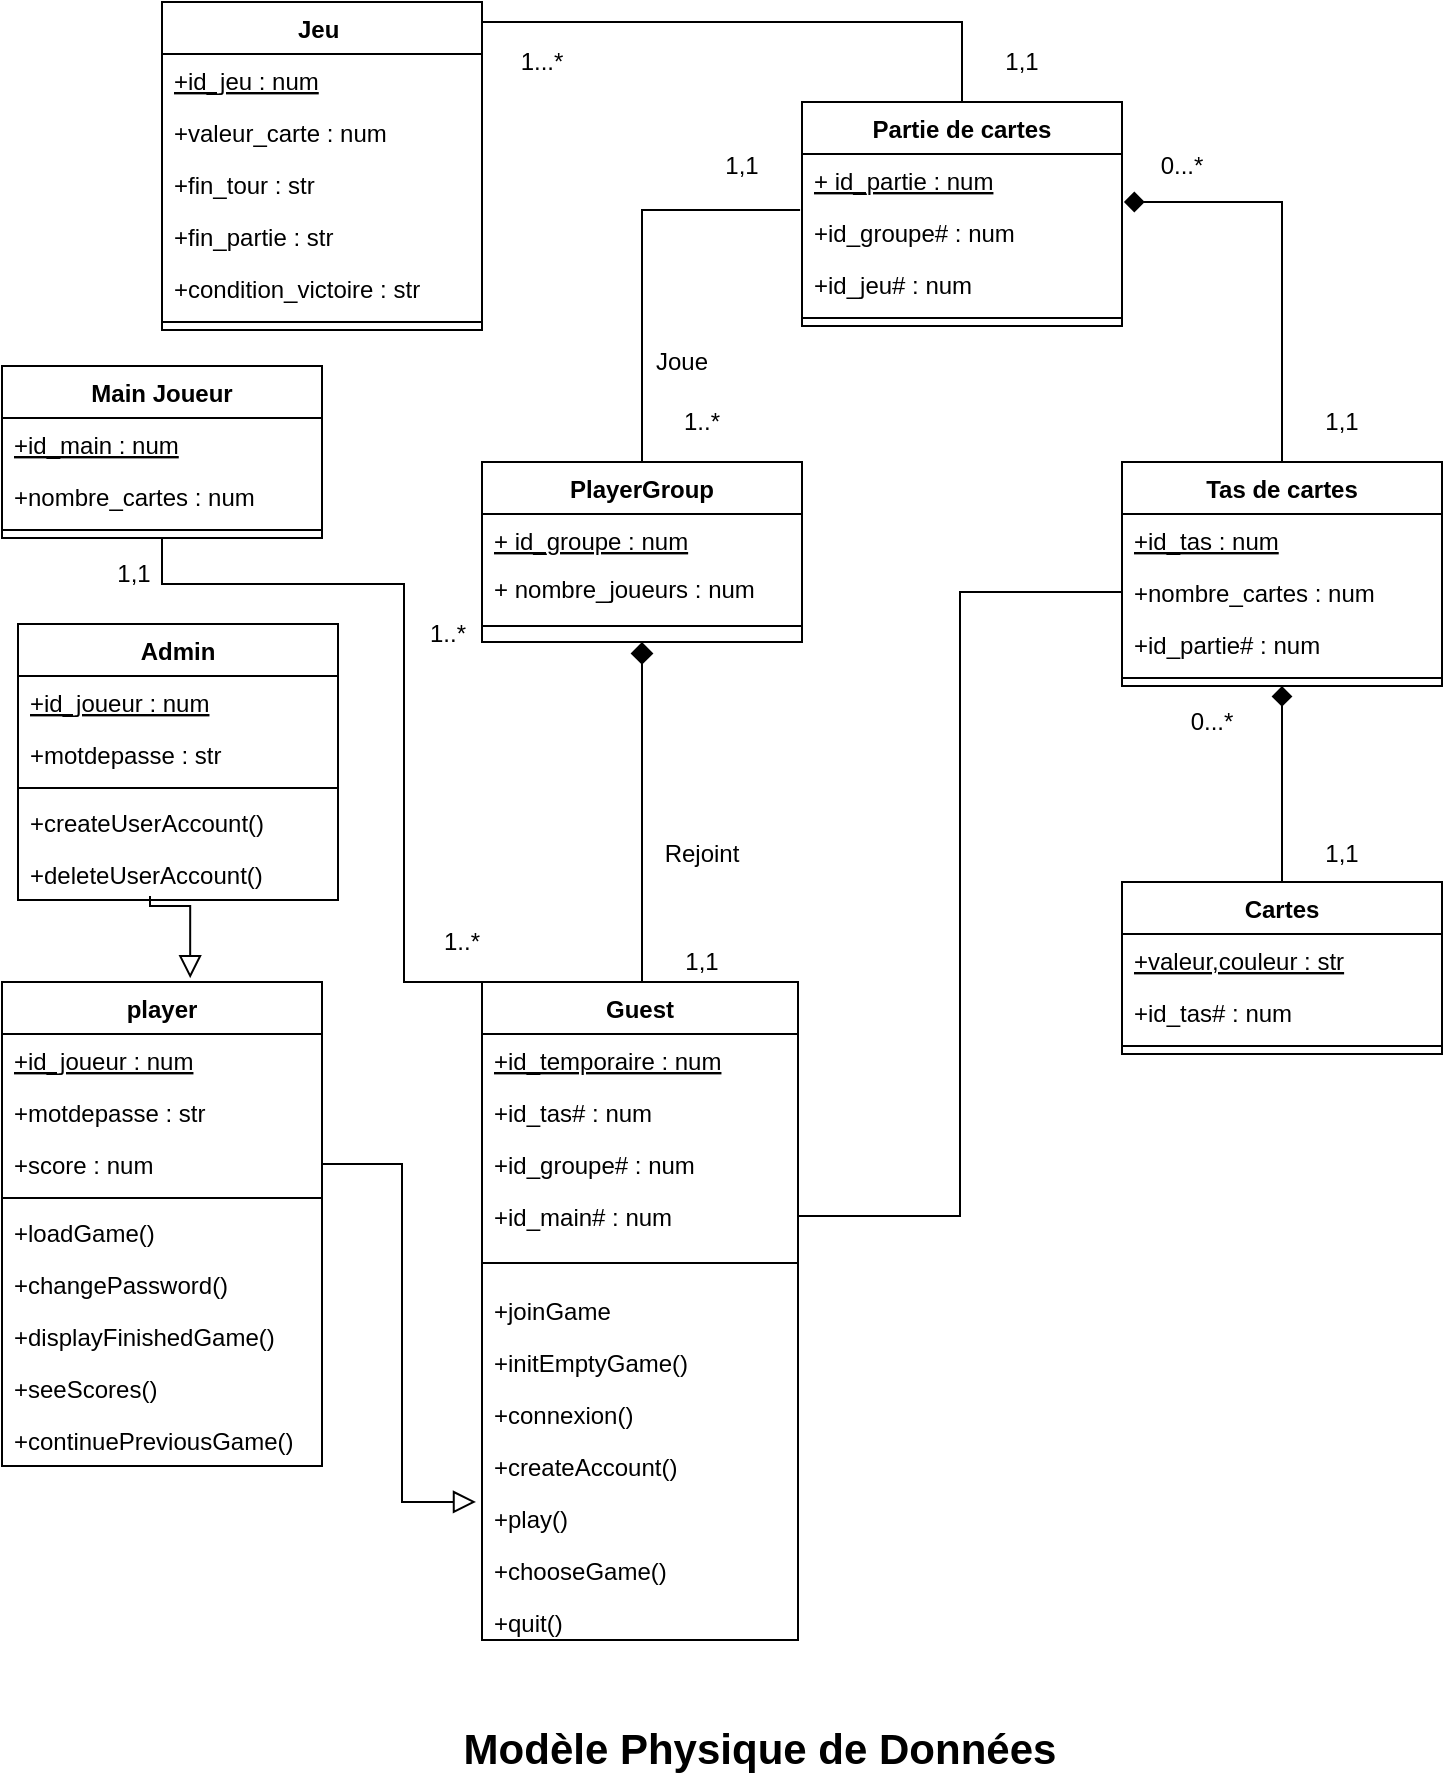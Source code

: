<mxfile version="13.7.7" type="gitlab">
  <diagram id="OjfDf2mp4X_5ovbanYRl" name="Page-1">
    <mxGraphModel dx="1422" dy="741" grid="0" gridSize="10" guides="1" tooltips="1" connect="1" arrows="1" fold="1" page="1" pageScale="1" pageWidth="827" pageHeight="1169" background="#ffffff" math="0" shadow="0">
      <root>
        <mxCell id="0" />
        <mxCell id="1" parent="0" />
        <mxCell id="hRKfSwiD_nlizp8E8gX8-70" style="edgeStyle=orthogonalEdgeStyle;rounded=0;orthogonalLoop=1;jettySize=auto;html=1;entryX=-0.006;entryY=0.077;entryDx=0;entryDy=0;entryPerimeter=0;endArrow=none;endFill=0;endSize=8;strokeWidth=1;" parent="1" source="hRKfSwiD_nlizp8E8gX8-2" target="hRKfSwiD_nlizp8E8gX8-22" edge="1">
          <mxGeometry relative="1" as="geometry" />
        </mxCell>
        <mxCell id="hRKfSwiD_nlizp8E8gX8-71" style="edgeStyle=orthogonalEdgeStyle;rounded=0;orthogonalLoop=1;jettySize=auto;html=1;entryX=1.006;entryY=0.923;entryDx=0;entryDy=0;entryPerimeter=0;endArrow=diamond;endFill=1;endSize=8;strokeWidth=1;" parent="1" source="hRKfSwiD_nlizp8E8gX8-29" target="hRKfSwiD_nlizp8E8gX8-37" edge="1">
          <mxGeometry relative="1" as="geometry" />
        </mxCell>
        <mxCell id="hRKfSwiD_nlizp8E8gX8-54" style="edgeStyle=orthogonalEdgeStyle;rounded=0;orthogonalLoop=1;jettySize=auto;html=1;exitX=0.5;exitY=0;exitDx=0;exitDy=0;entryX=0.5;entryY=1;entryDx=0;entryDy=0;endArrow=diamond;endFill=1;strokeWidth=1;endSize=8;" parent="1" source="hRKfSwiD_nlizp8E8gX8-33" target="hRKfSwiD_nlizp8E8gX8-29" edge="1">
          <mxGeometry relative="1" as="geometry" />
        </mxCell>
        <mxCell id="hRKfSwiD_nlizp8E8gX8-80" value="Modèle Physique de Données" style="text;html=1;strokeColor=none;fillColor=none;align=center;verticalAlign=middle;whiteSpace=wrap;rounded=0;fontSize=21;fontStyle=1" parent="1" vertex="1">
          <mxGeometry x="274" y="893" width="370" height="20" as="geometry" />
        </mxCell>
        <mxCell id="hRKfSwiD_nlizp8E8gX8-90" style="edgeStyle=orthogonalEdgeStyle;rounded=0;orthogonalLoop=1;jettySize=auto;html=1;exitX=0.5;exitY=0;exitDx=0;exitDy=0;endArrow=diamond;endFill=1;endSize=9;strokeWidth=1;fontSize=21;entryX=0.5;entryY=1;entryDx=0;entryDy=0;" parent="1" source="hRKfSwiD_nlizp8E8gX8-12" target="hRKfSwiD_nlizp8E8gX8-2" edge="1">
          <mxGeometry relative="1" as="geometry">
            <mxPoint x="415" y="406" as="targetPoint" />
            <Array as="points">
              <mxPoint x="400" y="520" />
            </Array>
          </mxGeometry>
        </mxCell>
        <mxCell id="hRKfSwiD_nlizp8E8gX8-89" style="edgeStyle=orthogonalEdgeStyle;rounded=0;orthogonalLoop=1;jettySize=auto;html=1;exitX=1;exitY=0.5;exitDx=0;exitDy=0;entryX=-0.019;entryY=0.192;entryDx=0;entryDy=0;entryPerimeter=0;endArrow=block;endFill=0;endSize=9;strokeWidth=1;fontSize=21;" parent="1" source="hRKfSwiD_nlizp8E8gX8-48" target="hRKfSwiD_nlizp8E8gX8-42" edge="1">
          <mxGeometry relative="1" as="geometry" />
        </mxCell>
        <mxCell id="hRKfSwiD_nlizp8E8gX8-91" style="edgeStyle=orthogonalEdgeStyle;rounded=0;orthogonalLoop=1;jettySize=auto;html=1;exitX=1;exitY=0.5;exitDx=0;exitDy=0;entryX=0;entryY=0.5;entryDx=0;entryDy=0;endArrow=none;endFill=0;endSize=9;strokeWidth=1;fontSize=21;" parent="1" source="hRKfSwiD_nlizp8E8gX8-13" target="hRKfSwiD_nlizp8E8gX8-40" edge="1">
          <mxGeometry relative="1" as="geometry" />
        </mxCell>
        <mxCell id="hRKfSwiD_nlizp8E8gX8-102" style="edgeStyle=orthogonalEdgeStyle;rounded=0;orthogonalLoop=1;jettySize=auto;html=1;exitX=0.5;exitY=1;exitDx=0;exitDy=0;entryX=0.125;entryY=0;entryDx=0;entryDy=0;entryPerimeter=0;endArrow=none;endFill=0;endSize=9;strokeWidth=1;fontSize=12;" parent="1" source="hRKfSwiD_nlizp8E8gX8-96" target="hRKfSwiD_nlizp8E8gX8-12" edge="1">
          <mxGeometry relative="1" as="geometry">
            <Array as="points">
              <mxPoint x="160" y="321" />
              <mxPoint x="281" y="321" />
              <mxPoint x="281" y="520" />
            </Array>
          </mxGeometry>
        </mxCell>
        <mxCell id="hRKfSwiD_nlizp8E8gX8-105" value="0...*" style="text;html=1;strokeColor=none;fillColor=none;align=center;verticalAlign=middle;whiteSpace=wrap;rounded=0;fontSize=12;" parent="1" vertex="1">
          <mxGeometry x="650" y="102" width="40" height="20" as="geometry" />
        </mxCell>
        <mxCell id="hRKfSwiD_nlizp8E8gX8-106" value="1,1" style="text;html=1;strokeColor=none;fillColor=none;align=center;verticalAlign=middle;whiteSpace=wrap;rounded=0;fontSize=12;" parent="1" vertex="1">
          <mxGeometry x="730" y="230" width="40" height="20" as="geometry" />
        </mxCell>
        <mxCell id="hRKfSwiD_nlizp8E8gX8-107" value="1,1" style="text;html=1;strokeColor=none;fillColor=none;align=center;verticalAlign=middle;whiteSpace=wrap;rounded=0;fontSize=12;" parent="1" vertex="1">
          <mxGeometry x="730" y="446" width="40" height="20" as="geometry" />
        </mxCell>
        <mxCell id="hRKfSwiD_nlizp8E8gX8-108" value="0...*" style="text;html=1;strokeColor=none;fillColor=none;align=center;verticalAlign=middle;whiteSpace=wrap;rounded=0;fontSize=12;" parent="1" vertex="1">
          <mxGeometry x="650" y="380" width="70" height="20" as="geometry" />
        </mxCell>
        <mxCell id="hRKfSwiD_nlizp8E8gX8-21" value="Partie de cartes" style="swimlane;fontStyle=1;align=center;verticalAlign=top;childLayout=stackLayout;horizontal=1;startSize=26;horizontalStack=0;resizeParent=1;resizeParentMax=0;resizeLast=0;collapsible=1;marginBottom=0;" parent="1" vertex="1">
          <mxGeometry x="480" y="80" width="160" height="112" as="geometry" />
        </mxCell>
        <mxCell id="hRKfSwiD_nlizp8E8gX8-37" value="+ id_partie : num" style="text;strokeColor=none;fillColor=none;align=left;verticalAlign=top;spacingLeft=4;spacingRight=4;overflow=hidden;rotatable=0;points=[[0,0.5],[1,0.5]];portConstraint=eastwest;fontStyle=4" parent="hRKfSwiD_nlizp8E8gX8-21" vertex="1">
          <mxGeometry y="26" width="160" height="26" as="geometry" />
        </mxCell>
        <mxCell id="hRKfSwiD_nlizp8E8gX8-22" value="+id_groupe# : num" style="text;strokeColor=none;fillColor=none;align=left;verticalAlign=top;spacingLeft=4;spacingRight=4;overflow=hidden;rotatable=0;points=[[0,0.5],[1,0.5]];portConstraint=eastwest;" parent="hRKfSwiD_nlizp8E8gX8-21" vertex="1">
          <mxGeometry y="52" width="160" height="26" as="geometry" />
        </mxCell>
        <mxCell id="OM8K8uQX1g5427cTju4Y-11" value="+id_jeu# : num" style="text;strokeColor=none;fillColor=none;align=left;verticalAlign=top;spacingLeft=4;spacingRight=4;overflow=hidden;rotatable=0;points=[[0,0.5],[1,0.5]];portConstraint=eastwest;" parent="hRKfSwiD_nlizp8E8gX8-21" vertex="1">
          <mxGeometry y="78" width="160" height="26" as="geometry" />
        </mxCell>
        <mxCell id="hRKfSwiD_nlizp8E8gX8-23" value="" style="line;strokeWidth=1;fillColor=none;align=left;verticalAlign=middle;spacingTop=-1;spacingLeft=3;spacingRight=3;rotatable=0;labelPosition=right;points=[];portConstraint=eastwest;" parent="hRKfSwiD_nlizp8E8gX8-21" vertex="1">
          <mxGeometry y="104" width="160" height="8" as="geometry" />
        </mxCell>
        <mxCell id="hRKfSwiD_nlizp8E8gX8-2" value="PlayerGroup" style="swimlane;fontStyle=1;align=center;verticalAlign=top;childLayout=stackLayout;horizontal=1;startSize=26;horizontalStack=0;resizeParent=1;resizeParentMax=0;resizeLast=0;collapsible=1;marginBottom=0;" parent="1" vertex="1">
          <mxGeometry x="320" y="260" width="160" height="90" as="geometry" />
        </mxCell>
        <mxCell id="hRKfSwiD_nlizp8E8gX8-3" value="+ id_groupe : num&#xa;" style="text;strokeColor=none;fillColor=none;align=left;verticalAlign=top;spacingLeft=4;spacingRight=4;overflow=hidden;rotatable=0;points=[[0,0.5],[1,0.5]];portConstraint=eastwest;fontStyle=4" parent="hRKfSwiD_nlizp8E8gX8-2" vertex="1">
          <mxGeometry y="26" width="160" height="24" as="geometry" />
        </mxCell>
        <mxCell id="hRKfSwiD_nlizp8E8gX8-63" value="+ nombre_joueurs : num" style="text;strokeColor=none;fillColor=none;align=left;verticalAlign=top;spacingLeft=4;spacingRight=4;overflow=hidden;rotatable=0;points=[[0,0.5],[1,0.5]];portConstraint=eastwest;fontStyle=0" parent="hRKfSwiD_nlizp8E8gX8-2" vertex="1">
          <mxGeometry y="50" width="160" height="24" as="geometry" />
        </mxCell>
        <mxCell id="hRKfSwiD_nlizp8E8gX8-4" value="" style="line;strokeWidth=1;fillColor=none;align=left;verticalAlign=middle;spacingTop=-1;spacingLeft=3;spacingRight=3;rotatable=0;labelPosition=right;points=[];portConstraint=eastwest;" parent="hRKfSwiD_nlizp8E8gX8-2" vertex="1">
          <mxGeometry y="74" width="160" height="16" as="geometry" />
        </mxCell>
        <mxCell id="hRKfSwiD_nlizp8E8gX8-29" value="Tas de cartes" style="swimlane;fontStyle=1;align=center;verticalAlign=top;childLayout=stackLayout;horizontal=1;startSize=26;horizontalStack=0;resizeParent=1;resizeParentMax=0;resizeLast=0;collapsible=1;marginBottom=0;" parent="1" vertex="1">
          <mxGeometry x="640" y="260" width="160" height="112" as="geometry" />
        </mxCell>
        <mxCell id="hRKfSwiD_nlizp8E8gX8-30" value="+id_tas : num" style="text;strokeColor=none;fillColor=none;align=left;verticalAlign=top;spacingLeft=4;spacingRight=4;overflow=hidden;rotatable=0;points=[[0,0.5],[1,0.5]];portConstraint=eastwest;fontStyle=4" parent="hRKfSwiD_nlizp8E8gX8-29" vertex="1">
          <mxGeometry y="26" width="160" height="26" as="geometry" />
        </mxCell>
        <mxCell id="hRKfSwiD_nlizp8E8gX8-40" value="+nombre_cartes : num" style="text;strokeColor=none;fillColor=none;align=left;verticalAlign=top;spacingLeft=4;spacingRight=4;overflow=hidden;rotatable=0;points=[[0,0.5],[1,0.5]];portConstraint=eastwest;" parent="hRKfSwiD_nlizp8E8gX8-29" vertex="1">
          <mxGeometry y="52" width="160" height="26" as="geometry" />
        </mxCell>
        <mxCell id="hRKfSwiD_nlizp8E8gX8-41" value="+id_partie# : num" style="text;strokeColor=none;fillColor=none;align=left;verticalAlign=top;spacingLeft=4;spacingRight=4;overflow=hidden;rotatable=0;points=[[0,0.5],[1,0.5]];portConstraint=eastwest;" parent="hRKfSwiD_nlizp8E8gX8-29" vertex="1">
          <mxGeometry y="78" width="160" height="26" as="geometry" />
        </mxCell>
        <mxCell id="hRKfSwiD_nlizp8E8gX8-31" value="" style="line;strokeWidth=1;fillColor=none;align=left;verticalAlign=middle;spacingTop=-1;spacingLeft=3;spacingRight=3;rotatable=0;labelPosition=right;points=[];portConstraint=eastwest;" parent="hRKfSwiD_nlizp8E8gX8-29" vertex="1">
          <mxGeometry y="104" width="160" height="8" as="geometry" />
        </mxCell>
        <mxCell id="hRKfSwiD_nlizp8E8gX8-33" value="Cartes" style="swimlane;fontStyle=1;align=center;verticalAlign=top;childLayout=stackLayout;horizontal=1;startSize=26;horizontalStack=0;resizeParent=1;resizeParentMax=0;resizeLast=0;collapsible=1;marginBottom=0;" parent="1" vertex="1">
          <mxGeometry x="640" y="470" width="160" height="86" as="geometry" />
        </mxCell>
        <mxCell id="hRKfSwiD_nlizp8E8gX8-60" value="+valeur,couleur : str" style="text;strokeColor=none;fillColor=none;align=left;verticalAlign=top;spacingLeft=4;spacingRight=4;overflow=hidden;rotatable=0;points=[[0,0.5],[1,0.5]];portConstraint=eastwest;fontStyle=4" parent="hRKfSwiD_nlizp8E8gX8-33" vertex="1">
          <mxGeometry y="26" width="160" height="26" as="geometry" />
        </mxCell>
        <mxCell id="hRKfSwiD_nlizp8E8gX8-34" value="+id_tas# : num&#xa;" style="text;strokeColor=none;fillColor=none;align=left;verticalAlign=top;spacingLeft=4;spacingRight=4;overflow=hidden;rotatable=0;points=[[0,0.5],[1,0.5]];portConstraint=eastwest;fontStyle=0" parent="hRKfSwiD_nlizp8E8gX8-33" vertex="1">
          <mxGeometry y="52" width="160" height="26" as="geometry" />
        </mxCell>
        <mxCell id="hRKfSwiD_nlizp8E8gX8-35" value="" style="line;strokeWidth=1;fillColor=none;align=left;verticalAlign=middle;spacingTop=-1;spacingLeft=3;spacingRight=3;rotatable=0;labelPosition=right;points=[];portConstraint=eastwest;" parent="hRKfSwiD_nlizp8E8gX8-33" vertex="1">
          <mxGeometry y="78" width="160" height="8" as="geometry" />
        </mxCell>
        <mxCell id="hRKfSwiD_nlizp8E8gX8-25" value="Jeu " style="swimlane;fontStyle=1;align=center;verticalAlign=top;childLayout=stackLayout;horizontal=1;startSize=26;horizontalStack=0;resizeParent=1;resizeParentMax=0;resizeLast=0;collapsible=1;marginBottom=0;" parent="1" vertex="1">
          <mxGeometry x="160" y="30" width="160" height="164" as="geometry" />
        </mxCell>
        <mxCell id="hRKfSwiD_nlizp8E8gX8-72" value="+id_jeu : num" style="text;strokeColor=none;fillColor=none;align=left;verticalAlign=top;spacingLeft=4;spacingRight=4;overflow=hidden;rotatable=0;points=[[0,0.5],[1,0.5]];portConstraint=eastwest;fontStyle=4" parent="hRKfSwiD_nlizp8E8gX8-25" vertex="1">
          <mxGeometry y="26" width="160" height="26" as="geometry" />
        </mxCell>
        <mxCell id="hRKfSwiD_nlizp8E8gX8-73" value="+valeur_carte : num&#xa;" style="text;strokeColor=none;fillColor=none;align=left;verticalAlign=top;spacingLeft=4;spacingRight=4;overflow=hidden;rotatable=0;points=[[0,0.5],[1,0.5]];portConstraint=eastwest;" parent="hRKfSwiD_nlizp8E8gX8-25" vertex="1">
          <mxGeometry y="52" width="160" height="26" as="geometry" />
        </mxCell>
        <mxCell id="hRKfSwiD_nlizp8E8gX8-74" value="+fin_tour : str" style="text;strokeColor=none;fillColor=none;align=left;verticalAlign=top;spacingLeft=4;spacingRight=4;overflow=hidden;rotatable=0;points=[[0,0.5],[1,0.5]];portConstraint=eastwest;" parent="hRKfSwiD_nlizp8E8gX8-25" vertex="1">
          <mxGeometry y="78" width="160" height="26" as="geometry" />
        </mxCell>
        <mxCell id="hRKfSwiD_nlizp8E8gX8-75" value="+fin_partie : str" style="text;strokeColor=none;fillColor=none;align=left;verticalAlign=top;spacingLeft=4;spacingRight=4;overflow=hidden;rotatable=0;points=[[0,0.5],[1,0.5]];portConstraint=eastwest;" parent="hRKfSwiD_nlizp8E8gX8-25" vertex="1">
          <mxGeometry y="104" width="160" height="26" as="geometry" />
        </mxCell>
        <mxCell id="hRKfSwiD_nlizp8E8gX8-26" value="+condition_victoire : str" style="text;strokeColor=none;fillColor=none;align=left;verticalAlign=top;spacingLeft=4;spacingRight=4;overflow=hidden;rotatable=0;points=[[0,0.5],[1,0.5]];portConstraint=eastwest;" parent="hRKfSwiD_nlizp8E8gX8-25" vertex="1">
          <mxGeometry y="130" width="160" height="26" as="geometry" />
        </mxCell>
        <mxCell id="hRKfSwiD_nlizp8E8gX8-27" value="" style="line;strokeWidth=1;fillColor=none;align=left;verticalAlign=middle;spacingTop=-1;spacingLeft=3;spacingRight=3;rotatable=0;labelPosition=right;points=[];portConstraint=eastwest;" parent="hRKfSwiD_nlizp8E8gX8-25" vertex="1">
          <mxGeometry y="156" width="160" height="8" as="geometry" />
        </mxCell>
        <mxCell id="hRKfSwiD_nlizp8E8gX8-17" value="player" style="swimlane;fontStyle=1;align=center;verticalAlign=top;childLayout=stackLayout;horizontal=1;startSize=26;horizontalStack=0;resizeParent=1;resizeParentMax=0;resizeLast=0;collapsible=1;marginBottom=0;" parent="1" vertex="1">
          <mxGeometry x="80" y="520" width="160" height="242" as="geometry" />
        </mxCell>
        <mxCell id="hRKfSwiD_nlizp8E8gX8-44" value="+id_joueur : num" style="text;strokeColor=none;fillColor=none;align=left;verticalAlign=top;spacingLeft=4;spacingRight=4;overflow=hidden;rotatable=0;points=[[0,0.5],[1,0.5]];portConstraint=eastwest;fontStyle=4" parent="hRKfSwiD_nlizp8E8gX8-17" vertex="1">
          <mxGeometry y="26" width="160" height="26" as="geometry" />
        </mxCell>
        <mxCell id="hRKfSwiD_nlizp8E8gX8-45" value="+motdepasse : str" style="text;strokeColor=none;fillColor=none;align=left;verticalAlign=top;spacingLeft=4;spacingRight=4;overflow=hidden;rotatable=0;points=[[0,0.5],[1,0.5]];portConstraint=eastwest;" parent="hRKfSwiD_nlizp8E8gX8-17" vertex="1">
          <mxGeometry y="52" width="160" height="26" as="geometry" />
        </mxCell>
        <mxCell id="hRKfSwiD_nlizp8E8gX8-48" value="+score : num" style="text;strokeColor=none;fillColor=none;align=left;verticalAlign=top;spacingLeft=4;spacingRight=4;overflow=hidden;rotatable=0;points=[[0,0.5],[1,0.5]];portConstraint=eastwest;" parent="hRKfSwiD_nlizp8E8gX8-17" vertex="1">
          <mxGeometry y="78" width="160" height="26" as="geometry" />
        </mxCell>
        <mxCell id="hRKfSwiD_nlizp8E8gX8-19" value="" style="line;strokeWidth=1;fillColor=none;align=left;verticalAlign=middle;spacingTop=-1;spacingLeft=3;spacingRight=3;rotatable=0;labelPosition=right;points=[];portConstraint=eastwest;" parent="hRKfSwiD_nlizp8E8gX8-17" vertex="1">
          <mxGeometry y="104" width="160" height="8" as="geometry" />
        </mxCell>
        <mxCell id="hRKfSwiD_nlizp8E8gX8-46" value="+loadGame()" style="text;strokeColor=none;fillColor=none;align=left;verticalAlign=top;spacingLeft=4;spacingRight=4;overflow=hidden;rotatable=0;points=[[0,0.5],[1,0.5]];portConstraint=eastwest;" parent="hRKfSwiD_nlizp8E8gX8-17" vertex="1">
          <mxGeometry y="112" width="160" height="26" as="geometry" />
        </mxCell>
        <mxCell id="hRKfSwiD_nlizp8E8gX8-47" value="+changePassword()" style="text;strokeColor=none;fillColor=none;align=left;verticalAlign=top;spacingLeft=4;spacingRight=4;overflow=hidden;rotatable=0;points=[[0,0.5],[1,0.5]];portConstraint=eastwest;" parent="hRKfSwiD_nlizp8E8gX8-17" vertex="1">
          <mxGeometry y="138" width="160" height="26" as="geometry" />
        </mxCell>
        <mxCell id="hRKfSwiD_nlizp8E8gX8-49" value="+displayFinishedGame()" style="text;strokeColor=none;fillColor=none;align=left;verticalAlign=top;spacingLeft=4;spacingRight=4;overflow=hidden;rotatable=0;points=[[0,0.5],[1,0.5]];portConstraint=eastwest;" parent="hRKfSwiD_nlizp8E8gX8-17" vertex="1">
          <mxGeometry y="164" width="160" height="26" as="geometry" />
        </mxCell>
        <mxCell id="xn5o_ZtAHEq3bz5dLrVA-13" value="+seeScores()" style="text;strokeColor=none;fillColor=none;align=left;verticalAlign=top;spacingLeft=4;spacingRight=4;overflow=hidden;rotatable=0;points=[[0,0.5],[1,0.5]];portConstraint=eastwest;" vertex="1" parent="hRKfSwiD_nlizp8E8gX8-17">
          <mxGeometry y="190" width="160" height="26" as="geometry" />
        </mxCell>
        <mxCell id="xn5o_ZtAHEq3bz5dLrVA-14" value="+continuePreviousGame()" style="text;strokeColor=none;fillColor=none;align=left;verticalAlign=top;spacingLeft=4;spacingRight=4;overflow=hidden;rotatable=0;points=[[0,0.5],[1,0.5]];portConstraint=eastwest;" vertex="1" parent="hRKfSwiD_nlizp8E8gX8-17">
          <mxGeometry y="216" width="160" height="26" as="geometry" />
        </mxCell>
        <mxCell id="hRKfSwiD_nlizp8E8gX8-12" value="Guest" style="swimlane;fontStyle=1;align=center;verticalAlign=top;childLayout=stackLayout;horizontal=1;startSize=26;horizontalStack=0;resizeParent=1;resizeParentMax=0;resizeLast=0;collapsible=1;marginBottom=0;" parent="1" vertex="1">
          <mxGeometry x="320" y="520" width="158" height="329" as="geometry" />
        </mxCell>
        <mxCell id="hRKfSwiD_nlizp8E8gX8-50" value="+id_temporaire : num" style="text;strokeColor=none;fillColor=none;align=left;verticalAlign=top;spacingLeft=4;spacingRight=4;overflow=hidden;rotatable=0;points=[[0,0.5],[1,0.5]];portConstraint=eastwest;fontStyle=4" parent="hRKfSwiD_nlizp8E8gX8-12" vertex="1">
          <mxGeometry y="26" width="158" height="26" as="geometry" />
        </mxCell>
        <mxCell id="hRKfSwiD_nlizp8E8gX8-95" value="+id_tas# : num" style="text;strokeColor=none;fillColor=none;align=left;verticalAlign=top;spacingLeft=4;spacingRight=4;overflow=hidden;rotatable=0;points=[[0,0.5],[1,0.5]];portConstraint=eastwest;fontStyle=0;fontSize=12;" parent="hRKfSwiD_nlizp8E8gX8-12" vertex="1">
          <mxGeometry y="52" width="158" height="26" as="geometry" />
        </mxCell>
        <mxCell id="hRKfSwiD_nlizp8E8gX8-104" value="+id_groupe# : num" style="text;strokeColor=none;fillColor=none;align=left;verticalAlign=top;spacingLeft=4;spacingRight=4;overflow=hidden;rotatable=0;points=[[0,0.5],[1,0.5]];portConstraint=eastwest;fontStyle=0;fontSize=12;" parent="hRKfSwiD_nlizp8E8gX8-12" vertex="1">
          <mxGeometry y="78" width="158" height="26" as="geometry" />
        </mxCell>
        <mxCell id="hRKfSwiD_nlizp8E8gX8-13" value="+id_main# : num" style="text;strokeColor=none;fillColor=none;align=left;verticalAlign=top;spacingLeft=4;spacingRight=4;overflow=hidden;rotatable=0;points=[[0,0.5],[1,0.5]];portConstraint=eastwest;fontStyle=0" parent="hRKfSwiD_nlizp8E8gX8-12" vertex="1">
          <mxGeometry y="104" width="158" height="26" as="geometry" />
        </mxCell>
        <mxCell id="hRKfSwiD_nlizp8E8gX8-14" value="" style="line;strokeWidth=1;fillColor=none;align=left;verticalAlign=middle;spacingTop=-1;spacingLeft=3;spacingRight=3;rotatable=0;labelPosition=right;points=[];portConstraint=eastwest;" parent="hRKfSwiD_nlizp8E8gX8-12" vertex="1">
          <mxGeometry y="130" width="158" height="21" as="geometry" />
        </mxCell>
        <mxCell id="xn5o_ZtAHEq3bz5dLrVA-28" value="+joinGame" style="text;strokeColor=none;fillColor=none;align=left;verticalAlign=top;spacingLeft=4;spacingRight=4;overflow=hidden;rotatable=0;points=[[0,0.5],[1,0.5]];portConstraint=eastwest;" vertex="1" parent="hRKfSwiD_nlizp8E8gX8-12">
          <mxGeometry y="151" width="158" height="26" as="geometry" />
        </mxCell>
        <mxCell id="xn5o_ZtAHEq3bz5dLrVA-27" value="+initEmptyGame()" style="text;strokeColor=none;fillColor=none;align=left;verticalAlign=top;spacingLeft=4;spacingRight=4;overflow=hidden;rotatable=0;points=[[0,0.5],[1,0.5]];portConstraint=eastwest;" vertex="1" parent="hRKfSwiD_nlizp8E8gX8-12">
          <mxGeometry y="177" width="158" height="26" as="geometry" />
        </mxCell>
        <mxCell id="xn5o_ZtAHEq3bz5dLrVA-15" value="+connexion()" style="text;strokeColor=none;fillColor=none;align=left;verticalAlign=top;spacingLeft=4;spacingRight=4;overflow=hidden;rotatable=0;points=[[0,0.5],[1,0.5]];portConstraint=eastwest;" vertex="1" parent="hRKfSwiD_nlizp8E8gX8-12">
          <mxGeometry y="203" width="158" height="26" as="geometry" />
        </mxCell>
        <mxCell id="xn5o_ZtAHEq3bz5dLrVA-16" value="+createAccount()" style="text;strokeColor=none;fillColor=none;align=left;verticalAlign=top;spacingLeft=4;spacingRight=4;overflow=hidden;rotatable=0;points=[[0,0.5],[1,0.5]];portConstraint=eastwest;" vertex="1" parent="hRKfSwiD_nlizp8E8gX8-12">
          <mxGeometry y="229" width="158" height="26" as="geometry" />
        </mxCell>
        <mxCell id="hRKfSwiD_nlizp8E8gX8-42" value="+play()" style="text;strokeColor=none;fillColor=none;align=left;verticalAlign=top;spacingLeft=4;spacingRight=4;overflow=hidden;rotatable=0;points=[[0,0.5],[1,0.5]];portConstraint=eastwest;" parent="hRKfSwiD_nlizp8E8gX8-12" vertex="1">
          <mxGeometry y="255" width="158" height="26" as="geometry" />
        </mxCell>
        <mxCell id="hRKfSwiD_nlizp8E8gX8-43" value="+chooseGame()" style="text;strokeColor=none;fillColor=none;align=left;verticalAlign=top;spacingLeft=4;spacingRight=4;overflow=hidden;rotatable=0;points=[[0,0.5],[1,0.5]];portConstraint=eastwest;" parent="hRKfSwiD_nlizp8E8gX8-12" vertex="1">
          <mxGeometry y="281" width="158" height="26" as="geometry" />
        </mxCell>
        <mxCell id="hRKfSwiD_nlizp8E8gX8-15" value="+quit()" style="text;strokeColor=none;fillColor=none;align=left;verticalAlign=top;spacingLeft=4;spacingRight=4;overflow=hidden;rotatable=0;points=[[0,0.5],[1,0.5]];portConstraint=eastwest;" parent="hRKfSwiD_nlizp8E8gX8-12" vertex="1">
          <mxGeometry y="307" width="158" height="22" as="geometry" />
        </mxCell>
        <mxCell id="hRKfSwiD_nlizp8E8gX8-109" value="1..*" style="text;html=1;strokeColor=none;fillColor=none;align=center;verticalAlign=middle;whiteSpace=wrap;rounded=0;fontSize=12;" parent="1" vertex="1">
          <mxGeometry x="410" y="230" width="40" height="20" as="geometry" />
        </mxCell>
        <mxCell id="hRKfSwiD_nlizp8E8gX8-110" value="1,1" style="text;html=1;strokeColor=none;fillColor=none;align=center;verticalAlign=middle;whiteSpace=wrap;rounded=0;fontSize=12;" parent="1" vertex="1">
          <mxGeometry x="430" y="102" width="40" height="20" as="geometry" />
        </mxCell>
        <mxCell id="hRKfSwiD_nlizp8E8gX8-112" value="1..*" style="text;html=1;strokeColor=none;fillColor=none;align=center;verticalAlign=middle;whiteSpace=wrap;rounded=0;fontSize=12;" parent="1" vertex="1">
          <mxGeometry x="283" y="336" width="40" height="20" as="geometry" />
        </mxCell>
        <mxCell id="hRKfSwiD_nlizp8E8gX8-113" value="1,1" style="text;html=1;strokeColor=none;fillColor=none;align=center;verticalAlign=middle;whiteSpace=wrap;rounded=0;fontSize=12;" parent="1" vertex="1">
          <mxGeometry x="410" y="500" width="40" height="20" as="geometry" />
        </mxCell>
        <mxCell id="hRKfSwiD_nlizp8E8gX8-114" value="1,1" style="text;html=1;strokeColor=none;fillColor=none;align=center;verticalAlign=middle;whiteSpace=wrap;rounded=0;fontSize=12;" parent="1" vertex="1">
          <mxGeometry x="126" y="306" width="40" height="20" as="geometry" />
        </mxCell>
        <mxCell id="hRKfSwiD_nlizp8E8gX8-115" value="1..*" style="text;html=1;strokeColor=none;fillColor=none;align=center;verticalAlign=middle;whiteSpace=wrap;rounded=0;fontSize=12;" parent="1" vertex="1">
          <mxGeometry x="290" y="490" width="40" height="20" as="geometry" />
        </mxCell>
        <mxCell id="OM8K8uQX1g5427cTju4Y-1" value="1...*" style="text;html=1;strokeColor=none;fillColor=none;align=center;verticalAlign=middle;whiteSpace=wrap;rounded=0;fontSize=12;" parent="1" vertex="1">
          <mxGeometry x="330" y="50" width="40" height="20" as="geometry" />
        </mxCell>
        <mxCell id="OM8K8uQX1g5427cTju4Y-5" style="edgeStyle=orthogonalEdgeStyle;rounded=0;orthogonalLoop=1;jettySize=auto;html=1;exitX=1;exitY=0.5;exitDx=0;exitDy=0;entryX=0.5;entryY=0;entryDx=0;entryDy=0;endArrow=none;endFill=0;" parent="1" source="hRKfSwiD_nlizp8E8gX8-72" target="hRKfSwiD_nlizp8E8gX8-21" edge="1">
          <mxGeometry relative="1" as="geometry">
            <Array as="points">
              <mxPoint x="320" y="40" />
              <mxPoint x="560" y="40" />
            </Array>
          </mxGeometry>
        </mxCell>
        <mxCell id="OM8K8uQX1g5427cTju4Y-12" value="1,1" style="text;html=1;strokeColor=none;fillColor=none;align=center;verticalAlign=middle;whiteSpace=wrap;rounded=0;fontSize=12;" parent="1" vertex="1">
          <mxGeometry x="570" y="50" width="40" height="20" as="geometry" />
        </mxCell>
        <mxCell id="TzeKFGBieyqKgRgzFYhh-1" value="Joue" style="text;html=1;strokeColor=none;fillColor=none;align=center;verticalAlign=middle;whiteSpace=wrap;rounded=0;" parent="1" vertex="1">
          <mxGeometry x="400" y="200" width="40" height="20" as="geometry" />
        </mxCell>
        <mxCell id="TzeKFGBieyqKgRgzFYhh-2" value="Rejoint" style="text;html=1;strokeColor=none;fillColor=none;align=center;verticalAlign=middle;whiteSpace=wrap;rounded=0;" parent="1" vertex="1">
          <mxGeometry x="410" y="446" width="40" height="20" as="geometry" />
        </mxCell>
        <mxCell id="hRKfSwiD_nlizp8E8gX8-96" value="Main Joueur" style="swimlane;fontStyle=1;align=center;verticalAlign=top;childLayout=stackLayout;horizontal=1;startSize=26;horizontalStack=0;resizeParent=1;resizeParentMax=0;resizeLast=0;collapsible=1;marginBottom=0;fontSize=12;" parent="1" vertex="1">
          <mxGeometry x="80" y="212" width="160" height="86" as="geometry" />
        </mxCell>
        <mxCell id="hRKfSwiD_nlizp8E8gX8-101" value="+id_main : num&#xa;" style="text;strokeColor=none;fillColor=none;align=left;verticalAlign=top;spacingLeft=4;spacingRight=4;overflow=hidden;rotatable=0;points=[[0,0.5],[1,0.5]];portConstraint=eastwest;fontStyle=4;fontSize=12;" parent="hRKfSwiD_nlizp8E8gX8-96" vertex="1">
          <mxGeometry y="26" width="160" height="26" as="geometry" />
        </mxCell>
        <mxCell id="hRKfSwiD_nlizp8E8gX8-100" value="+nombre_cartes : num" style="text;strokeColor=none;fillColor=none;align=left;verticalAlign=top;spacingLeft=4;spacingRight=4;overflow=hidden;rotatable=0;points=[[0,0.5],[1,0.5]];portConstraint=eastwest;fontStyle=0;fontSize=12;" parent="hRKfSwiD_nlizp8E8gX8-96" vertex="1">
          <mxGeometry y="52" width="160" height="26" as="geometry" />
        </mxCell>
        <mxCell id="hRKfSwiD_nlizp8E8gX8-98" value="" style="line;strokeWidth=1;fillColor=none;align=left;verticalAlign=middle;spacingTop=-1;spacingLeft=3;spacingRight=3;rotatable=0;labelPosition=right;points=[];portConstraint=eastwest;" parent="hRKfSwiD_nlizp8E8gX8-96" vertex="1">
          <mxGeometry y="78" width="160" height="8" as="geometry" />
        </mxCell>
        <mxCell id="xn5o_ZtAHEq3bz5dLrVA-2" value="Admin" style="swimlane;fontStyle=1;align=center;verticalAlign=top;childLayout=stackLayout;horizontal=1;startSize=26;horizontalStack=0;resizeParent=1;resizeParentMax=0;resizeLast=0;collapsible=1;marginBottom=0;" vertex="1" parent="1">
          <mxGeometry x="88" y="341" width="160" height="138" as="geometry" />
        </mxCell>
        <mxCell id="xn5o_ZtAHEq3bz5dLrVA-3" value="+id_joueur : num" style="text;strokeColor=none;fillColor=none;align=left;verticalAlign=top;spacingLeft=4;spacingRight=4;overflow=hidden;rotatable=0;points=[[0,0.5],[1,0.5]];portConstraint=eastwest;fontStyle=4" vertex="1" parent="xn5o_ZtAHEq3bz5dLrVA-2">
          <mxGeometry y="26" width="160" height="26" as="geometry" />
        </mxCell>
        <mxCell id="xn5o_ZtAHEq3bz5dLrVA-4" value="+motdepasse : str" style="text;strokeColor=none;fillColor=none;align=left;verticalAlign=top;spacingLeft=4;spacingRight=4;overflow=hidden;rotatable=0;points=[[0,0.5],[1,0.5]];portConstraint=eastwest;" vertex="1" parent="xn5o_ZtAHEq3bz5dLrVA-2">
          <mxGeometry y="52" width="160" height="26" as="geometry" />
        </mxCell>
        <mxCell id="xn5o_ZtAHEq3bz5dLrVA-6" value="" style="line;strokeWidth=1;fillColor=none;align=left;verticalAlign=middle;spacingTop=-1;spacingLeft=3;spacingRight=3;rotatable=0;labelPosition=right;points=[];portConstraint=eastwest;" vertex="1" parent="xn5o_ZtAHEq3bz5dLrVA-2">
          <mxGeometry y="78" width="160" height="8" as="geometry" />
        </mxCell>
        <mxCell id="xn5o_ZtAHEq3bz5dLrVA-8" value="+createUserAccount()" style="text;strokeColor=none;fillColor=none;align=left;verticalAlign=top;spacingLeft=4;spacingRight=4;overflow=hidden;rotatable=0;points=[[0,0.5],[1,0.5]];portConstraint=eastwest;" vertex="1" parent="xn5o_ZtAHEq3bz5dLrVA-2">
          <mxGeometry y="86" width="160" height="26" as="geometry" />
        </mxCell>
        <mxCell id="xn5o_ZtAHEq3bz5dLrVA-10" value="+deleteUserAccount()" style="text;strokeColor=none;fillColor=none;align=left;verticalAlign=top;spacingLeft=4;spacingRight=4;overflow=hidden;rotatable=0;points=[[0,0.5],[1,0.5]];portConstraint=eastwest;" vertex="1" parent="xn5o_ZtAHEq3bz5dLrVA-2">
          <mxGeometry y="112" width="160" height="26" as="geometry" />
        </mxCell>
        <mxCell id="xn5o_ZtAHEq3bz5dLrVA-30" style="edgeStyle=orthogonalEdgeStyle;rounded=0;orthogonalLoop=1;jettySize=auto;html=1;endArrow=block;endFill=0;endSize=9;strokeWidth=1;fontSize=21;entryX=0.588;entryY=-0.008;entryDx=0;entryDy=0;entryPerimeter=0;" edge="1" parent="1" target="hRKfSwiD_nlizp8E8gX8-17">
          <mxGeometry relative="1" as="geometry">
            <mxPoint x="154" y="477" as="sourcePoint" />
            <mxPoint x="199" y="514" as="targetPoint" />
            <Array as="points">
              <mxPoint x="174" y="482" />
            </Array>
          </mxGeometry>
        </mxCell>
      </root>
    </mxGraphModel>
  </diagram>
</mxfile>
